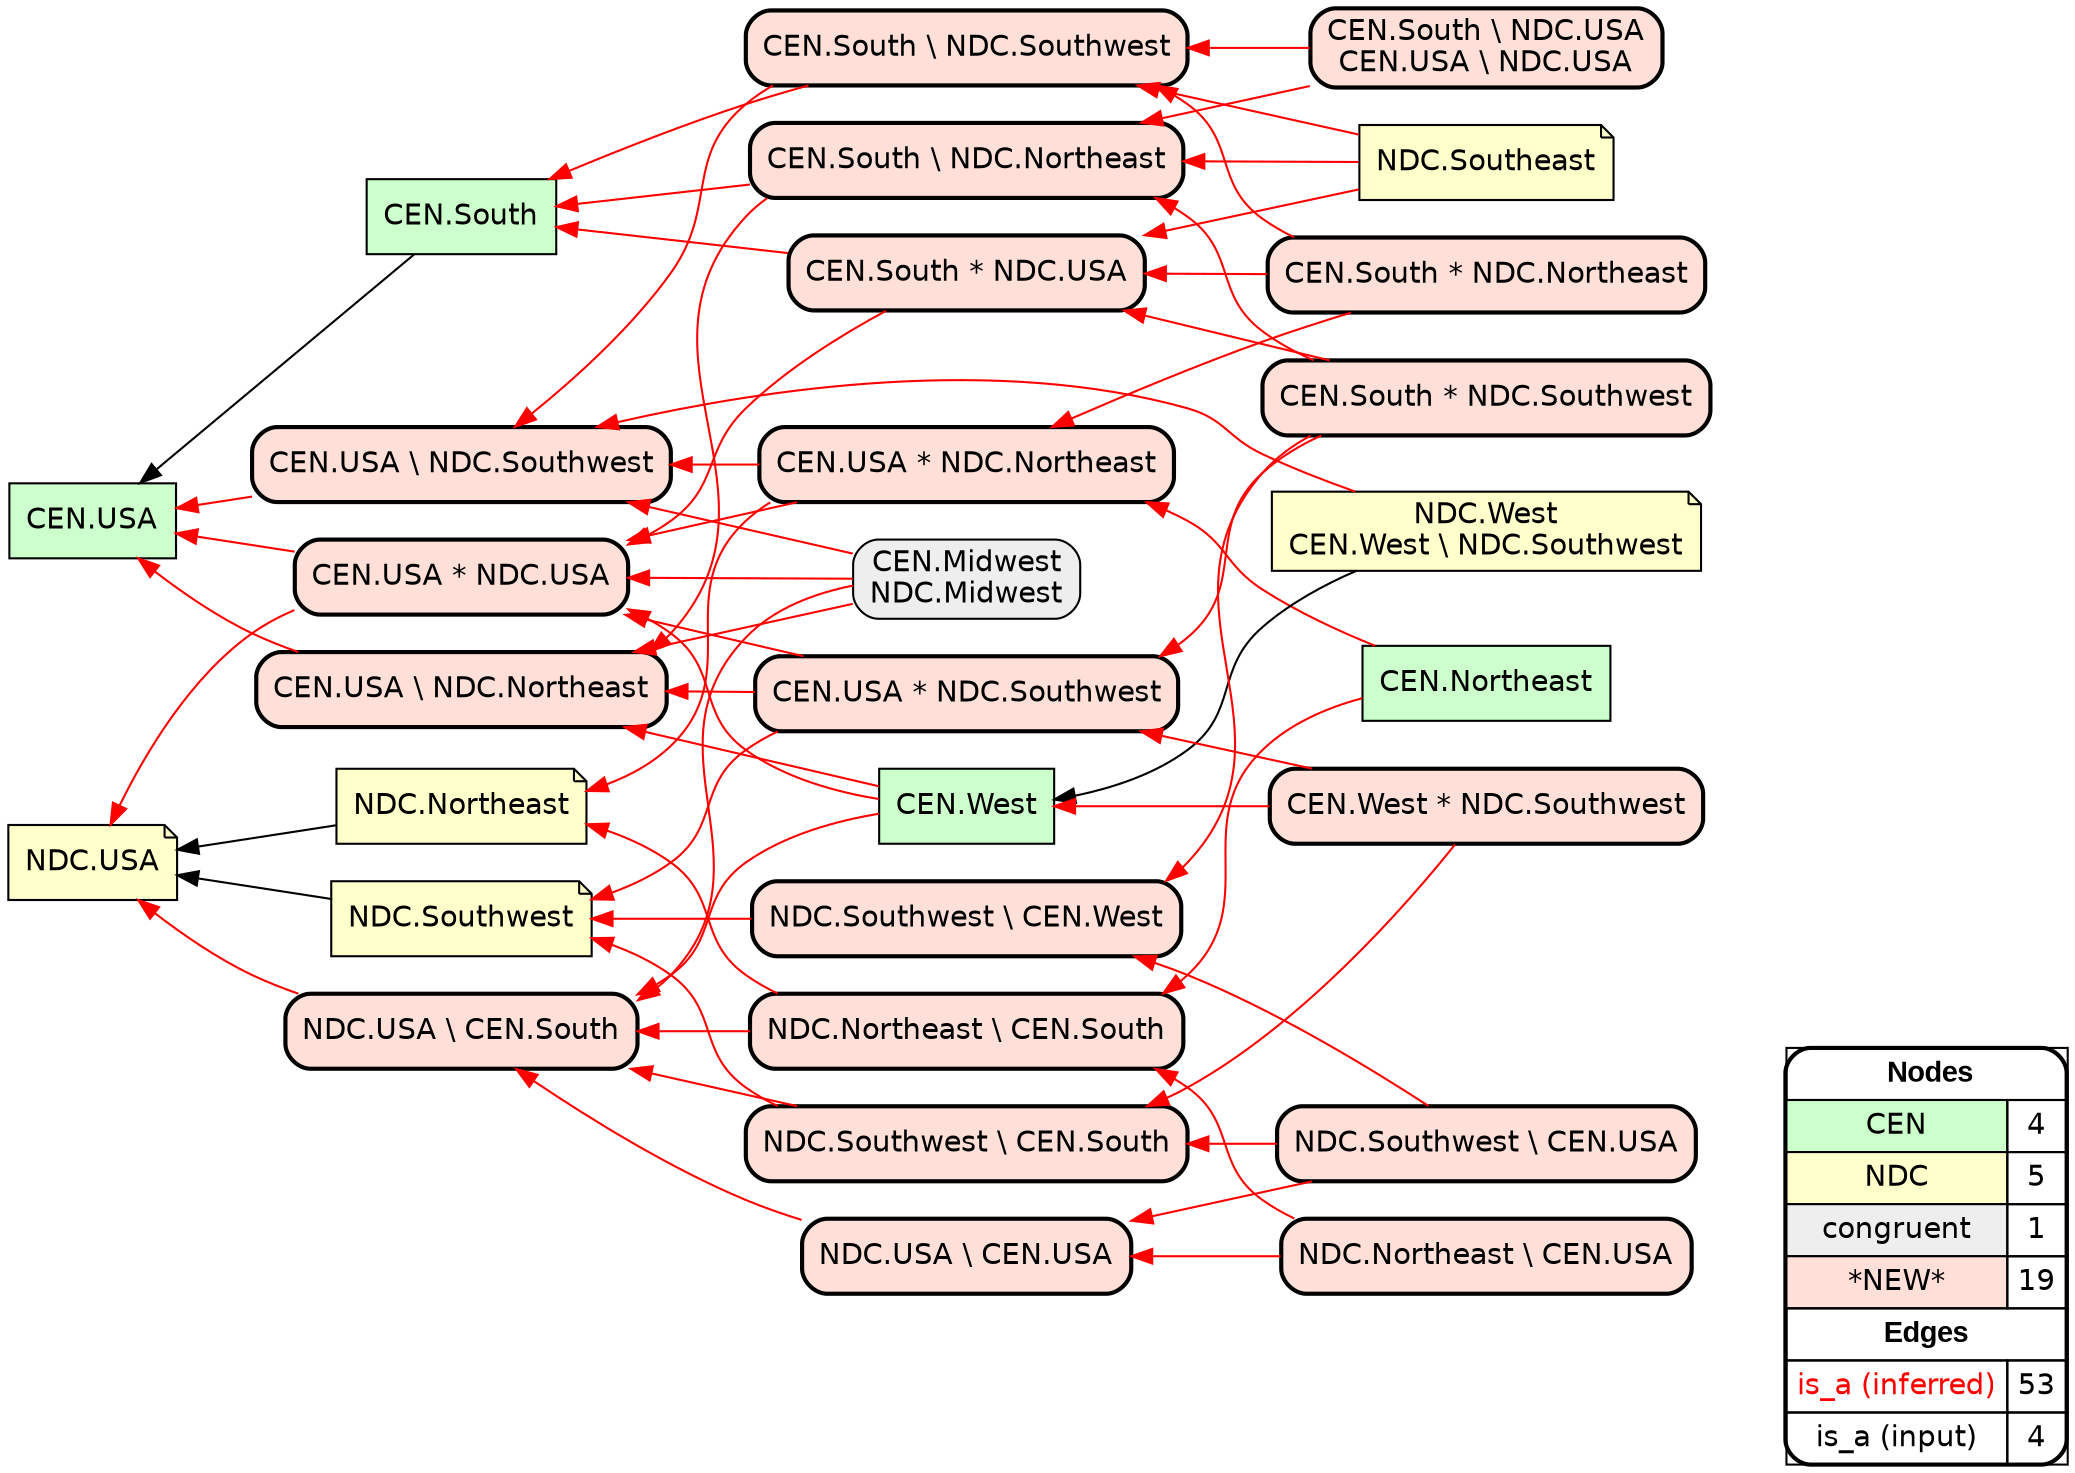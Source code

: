 digraph{
rankdir=RL
node[shape=box style=filled fillcolor="#CCFFCC" fontname="helvetica"] 
"CEN.USA"
"CEN.West"
"CEN.Northeast"
"CEN.South"
node[shape=note style=filled fillcolor="#FFFFCC" fontname="helvetica"] 
"NDC.West\nCEN.West \\ NDC.Southwest"
"NDC.USA"
"NDC.Southeast"
"NDC.Southwest"
"NDC.Northeast"
node[shape=box style="filled,rounded" fillcolor="#EEEEEE" fontname="helvetica"] 
"CEN.Midwest\nNDC.Midwest"
node[shape=box style="filled,rounded,bold" fillcolor="#FFE0D8" fontname="helvetica"] 
"CEN.South \\ NDC.USA\nCEN.USA \\ NDC.USA"
"NDC.USA \\ CEN.South"
"CEN.USA * NDC.USA"
"NDC.Southwest \\ CEN.USA"
"CEN.South \\ NDC.Southwest"
"CEN.South \\ NDC.Northeast"
"CEN.West * NDC.Southwest"
"NDC.Southwest \\ CEN.West"
"CEN.USA \\ NDC.Southwest"
"CEN.USA \\ NDC.Northeast"
"NDC.Northeast \\ CEN.South"
"NDC.Northeast \\ CEN.USA"
"CEN.USA * NDC.Northeast"
"NDC.Southwest \\ CEN.South"
"CEN.USA * NDC.Southwest"
"NDC.USA \\ CEN.USA"
"CEN.South * NDC.USA"
"CEN.South * NDC.Southwest"
"CEN.South * NDC.Northeast"
edge[arrowhead=normal style=dotted color="#000000" constraint=true penwidth=1]
edge[arrowhead=normal style=solid color="#FF0000" constraint=true penwidth=1]
"CEN.USA * NDC.Southwest" -> "NDC.Southwest"
"CEN.USA * NDC.Northeast" -> "NDC.Northeast"
"CEN.South * NDC.Southwest" -> "NDC.Southwest \\ CEN.West"
"CEN.South * NDC.Northeast" -> "CEN.USA * NDC.Northeast"
"CEN.USA * NDC.USA" -> "NDC.USA"
"CEN.West" -> "NDC.USA \\ CEN.South"
"CEN.Midwest\nNDC.Midwest" -> "CEN.USA \\ NDC.Southwest"
"CEN.South * NDC.USA" -> "CEN.USA * NDC.USA"
"CEN.West" -> "CEN.USA \\ NDC.Northeast"
"CEN.South * NDC.Southwest" -> "CEN.USA * NDC.Southwest"
"NDC.Southeast" -> "CEN.South * NDC.USA"
"CEN.South * NDC.Northeast" -> "CEN.South * NDC.USA"
"CEN.USA \\ NDC.Southwest" -> "CEN.USA"
"NDC.Northeast \\ CEN.South" -> "NDC.Northeast"
"NDC.Southwest \\ CEN.USA" -> "NDC.Southwest \\ CEN.South"
"CEN.USA * NDC.USA" -> "CEN.USA"
"CEN.South * NDC.USA" -> "CEN.South"
"CEN.South * NDC.Southwest" -> "CEN.South * NDC.USA"
"CEN.West * NDC.Southwest" -> "CEN.West"
"CEN.West * NDC.Southwest" -> "CEN.USA * NDC.Southwest"
"CEN.West" -> "CEN.USA * NDC.USA"
"CEN.Midwest\nNDC.Midwest" -> "CEN.USA * NDC.USA"
"NDC.Southeast" -> "CEN.South \\ NDC.Northeast"
"CEN.USA * NDC.Northeast" -> "CEN.USA \\ NDC.Southwest"
"CEN.South \\ NDC.USA\nCEN.USA \\ NDC.USA" -> "CEN.South \\ NDC.Northeast"
"NDC.Southwest \\ CEN.USA" -> "NDC.Southwest \\ CEN.West"
"NDC.Northeast \\ CEN.USA" -> "NDC.Northeast \\ CEN.South"
"CEN.South * NDC.Southwest" -> "CEN.South \\ NDC.Northeast"
"NDC.USA \\ CEN.USA" -> "NDC.USA \\ CEN.South"
"NDC.Northeast \\ CEN.USA" -> "NDC.USA \\ CEN.USA"
"CEN.South \\ NDC.Southwest" -> "CEN.South"
"CEN.South \\ NDC.Northeast" -> "CEN.South"
"CEN.USA * NDC.Northeast" -> "CEN.USA * NDC.USA"
"NDC.Southeast" -> "CEN.South \\ NDC.Southwest"
"NDC.Southwest \\ CEN.West" -> "NDC.Southwest"
"CEN.Midwest\nNDC.Midwest" -> "NDC.USA \\ CEN.South"
"CEN.USA * NDC.Southwest" -> "CEN.USA * NDC.USA"
"NDC.USA \\ CEN.South" -> "NDC.USA"
"CEN.South \\ NDC.USA\nCEN.USA \\ NDC.USA" -> "CEN.South \\ NDC.Southwest"
"NDC.Southwest \\ CEN.USA" -> "NDC.USA \\ CEN.USA"
"CEN.West * NDC.Southwest" -> "NDC.Southwest \\ CEN.South"
"CEN.Midwest\nNDC.Midwest" -> "CEN.USA \\ NDC.Northeast"
"CEN.USA \\ NDC.Northeast" -> "CEN.USA"
"NDC.Southwest \\ CEN.South" -> "NDC.Southwest"
"CEN.South \\ NDC.Northeast" -> "CEN.USA \\ NDC.Northeast"
"CEN.USA * NDC.Southwest" -> "CEN.USA \\ NDC.Northeast"
"CEN.Northeast" -> "NDC.Northeast \\ CEN.South"
"CEN.South \\ NDC.Southwest" -> "CEN.USA \\ NDC.Southwest"
"CEN.Northeast" -> "CEN.USA * NDC.Northeast"
"CEN.South * NDC.Northeast" -> "CEN.South \\ NDC.Southwest"
"NDC.Northeast \\ CEN.South" -> "NDC.USA \\ CEN.South"
"NDC.West\nCEN.West \\ NDC.Southwest" -> "CEN.USA \\ NDC.Southwest"
"NDC.Southwest \\ CEN.South" -> "NDC.USA \\ CEN.South"
edge[arrowhead=normal style=solid color="#000000" constraint=true penwidth=1]
"CEN.South" -> "CEN.USA"
"NDC.Southwest" -> "NDC.USA"
"NDC.West\nCEN.West \\ NDC.Southwest" -> "CEN.West"
"NDC.Northeast" -> "NDC.USA"
node[shape=box] 
{rank=source Legend [fillcolor= white margin=0 label=< 
 <TABLE BORDER="0" CELLBORDER="1" CELLSPACING="0" CELLPADDING="4"> 
<TR> <TD COLSPAN="2"><font face="Arial Black"> Nodes</font></TD> </TR> 
<TR> 
 <TD bgcolor="#CCFFCC" fontname="helvetica">CEN</TD> 
 <TD>4</TD> 
 </TR> 
<TR> 
 <TD bgcolor="#FFFFCC" fontname="helvetica">NDC</TD> 
 <TD>5</TD> 
 </TR> 
<TR> 
 <TD bgcolor="#EEEEEE" fontname="helvetica">congruent</TD> 
 <TD>1</TD> 
 </TR> 
<TR> 
 <TD bgcolor="#FFE0D8" fontname="helvetica">*NEW*</TD> 
 <TD>19</TD> 
 </TR> 
<TR> <TD COLSPAN="2"><font face = "Arial Black"> Edges </font></TD> </TR> 
<TR> 
 <TD><font color ="#FF0000">is_a (inferred)</font></TD><TD>53</TD>
</TR>
<TR> 
 <TD><font color ="#000000">is_a (input)</font></TD><TD>4</TD>
</TR>
</TABLE> 
 >] } 
}